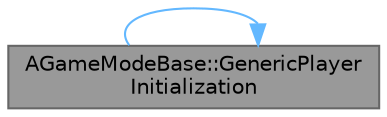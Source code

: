 digraph "AGameModeBase::GenericPlayerInitialization"
{
 // INTERACTIVE_SVG=YES
 // LATEX_PDF_SIZE
  bgcolor="transparent";
  edge [fontname=Helvetica,fontsize=10,labelfontname=Helvetica,labelfontsize=10];
  node [fontname=Helvetica,fontsize=10,shape=box,height=0.2,width=0.4];
  rankdir="RL";
  Node1 [id="Node000001",label="AGameModeBase::GenericPlayer\lInitialization",height=0.2,width=0.4,color="gray40", fillcolor="grey60", style="filled", fontcolor="black",tooltip="Handles all player initialization that is shared between the travel methods (i.e."];
  Node1 -> Node1 [id="edge1_Node000001_Node000001",dir="back",color="steelblue1",style="solid",tooltip=" "];
}
